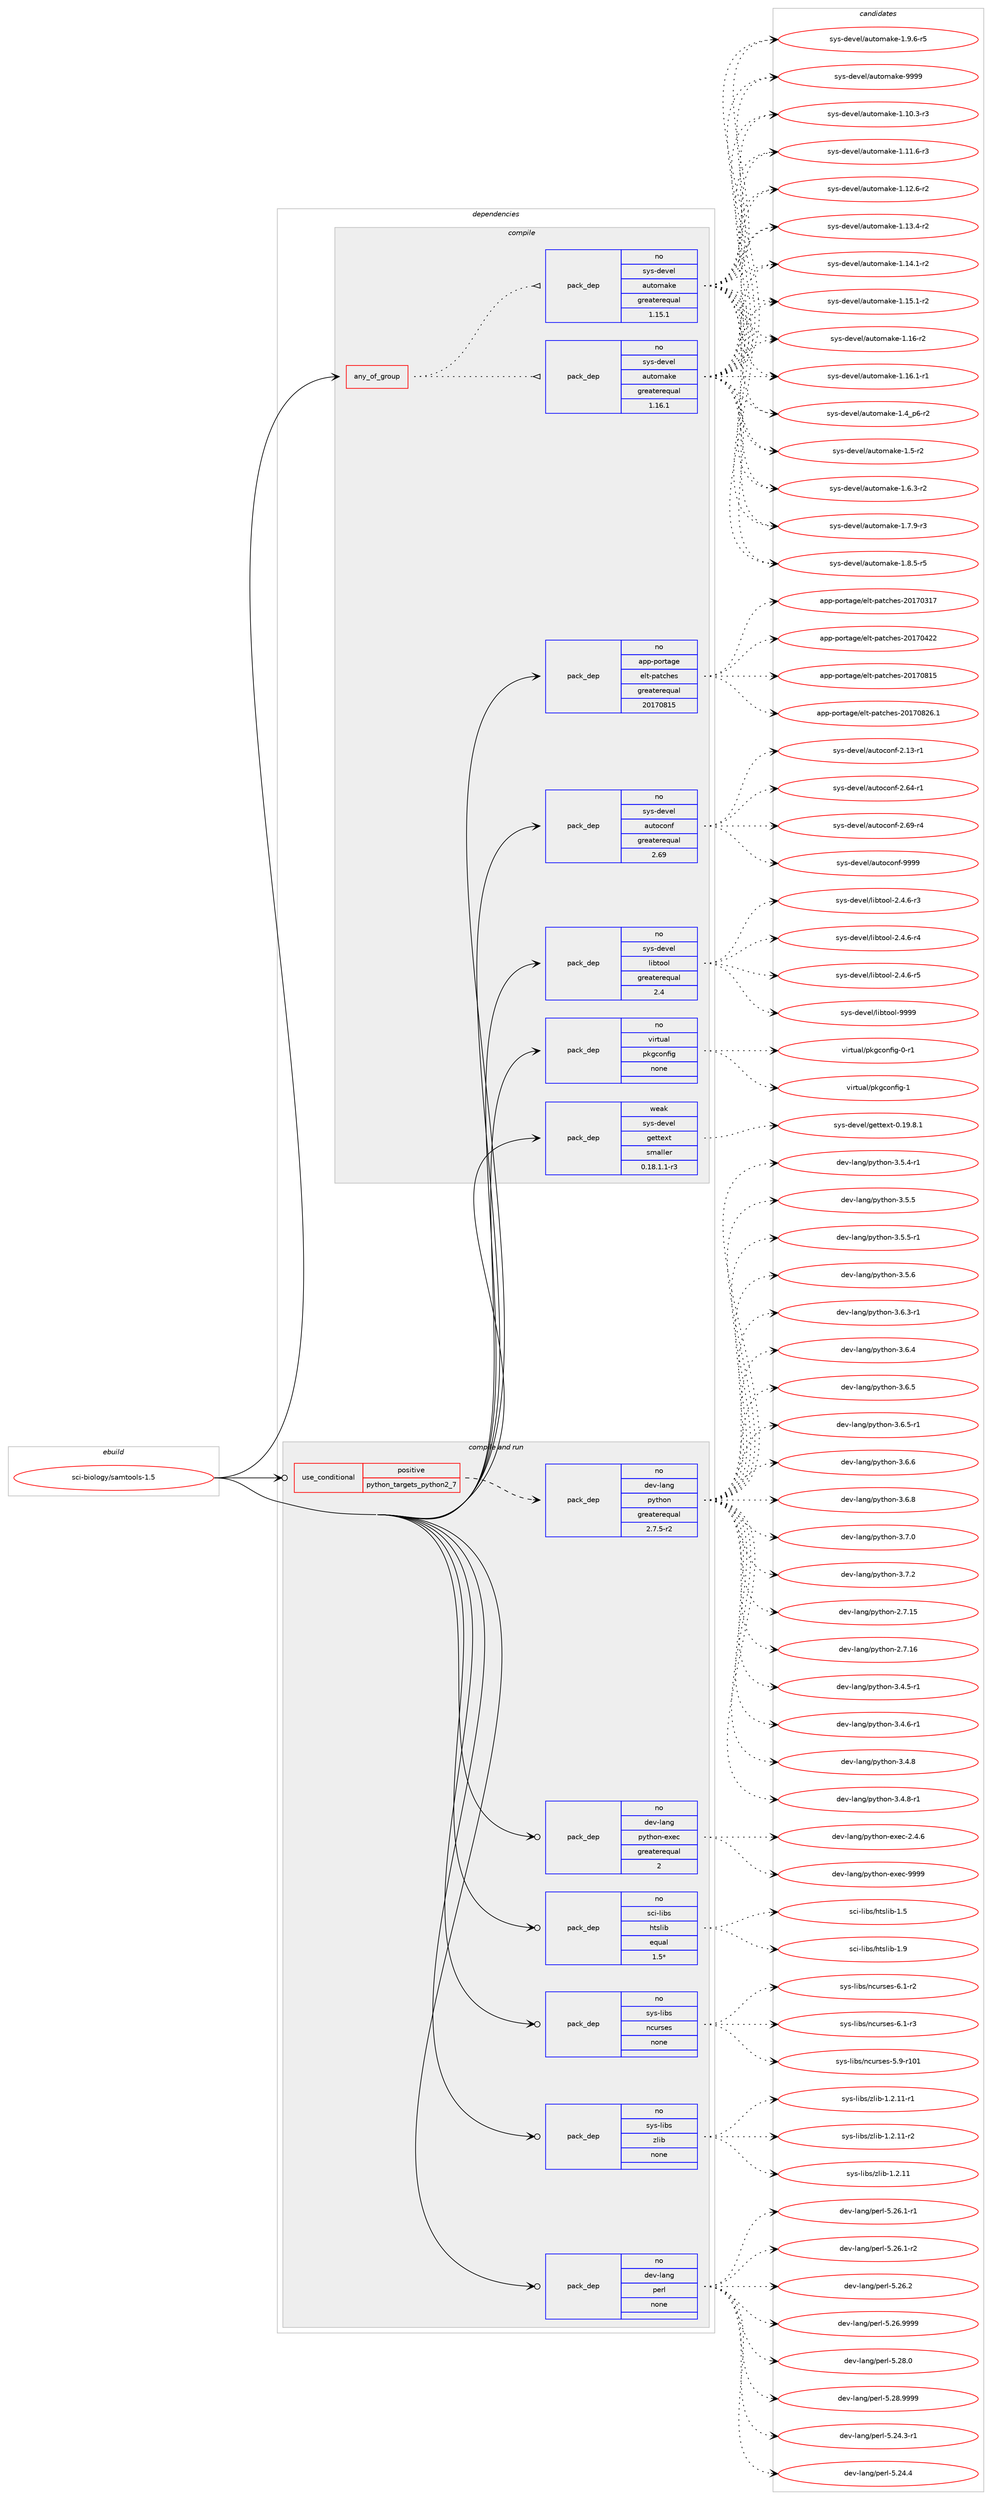digraph prolog {

# *************
# Graph options
# *************

newrank=true;
concentrate=true;
compound=true;
graph [rankdir=LR,fontname=Helvetica,fontsize=10,ranksep=1.5];#, ranksep=2.5, nodesep=0.2];
edge  [arrowhead=vee];
node  [fontname=Helvetica,fontsize=10];

# **********
# The ebuild
# **********

subgraph cluster_leftcol {
color=gray;
rank=same;
label=<<i>ebuild</i>>;
id [label="sci-biology/samtools-1.5", color=red, width=4, href="../sci-biology/samtools-1.5.svg"];
}

# ****************
# The dependencies
# ****************

subgraph cluster_midcol {
color=gray;
label=<<i>dependencies</i>>;
subgraph cluster_compile {
fillcolor="#eeeeee";
style=filled;
label=<<i>compile</i>>;
subgraph any26756 {
dependency1686873 [label=<<TABLE BORDER="0" CELLBORDER="1" CELLSPACING="0" CELLPADDING="4"><TR><TD CELLPADDING="10">any_of_group</TD></TR></TABLE>>, shape=none, color=red];subgraph pack1207087 {
dependency1686874 [label=<<TABLE BORDER="0" CELLBORDER="1" CELLSPACING="0" CELLPADDING="4" WIDTH="220"><TR><TD ROWSPAN="6" CELLPADDING="30">pack_dep</TD></TR><TR><TD WIDTH="110">no</TD></TR><TR><TD>sys-devel</TD></TR><TR><TD>automake</TD></TR><TR><TD>greaterequal</TD></TR><TR><TD>1.16.1</TD></TR></TABLE>>, shape=none, color=blue];
}
dependency1686873:e -> dependency1686874:w [weight=20,style="dotted",arrowhead="oinv"];
subgraph pack1207088 {
dependency1686875 [label=<<TABLE BORDER="0" CELLBORDER="1" CELLSPACING="0" CELLPADDING="4" WIDTH="220"><TR><TD ROWSPAN="6" CELLPADDING="30">pack_dep</TD></TR><TR><TD WIDTH="110">no</TD></TR><TR><TD>sys-devel</TD></TR><TR><TD>automake</TD></TR><TR><TD>greaterequal</TD></TR><TR><TD>1.15.1</TD></TR></TABLE>>, shape=none, color=blue];
}
dependency1686873:e -> dependency1686875:w [weight=20,style="dotted",arrowhead="oinv"];
}
id:e -> dependency1686873:w [weight=20,style="solid",arrowhead="vee"];
subgraph pack1207089 {
dependency1686876 [label=<<TABLE BORDER="0" CELLBORDER="1" CELLSPACING="0" CELLPADDING="4" WIDTH="220"><TR><TD ROWSPAN="6" CELLPADDING="30">pack_dep</TD></TR><TR><TD WIDTH="110">no</TD></TR><TR><TD>app-portage</TD></TR><TR><TD>elt-patches</TD></TR><TR><TD>greaterequal</TD></TR><TR><TD>20170815</TD></TR></TABLE>>, shape=none, color=blue];
}
id:e -> dependency1686876:w [weight=20,style="solid",arrowhead="vee"];
subgraph pack1207090 {
dependency1686877 [label=<<TABLE BORDER="0" CELLBORDER="1" CELLSPACING="0" CELLPADDING="4" WIDTH="220"><TR><TD ROWSPAN="6" CELLPADDING="30">pack_dep</TD></TR><TR><TD WIDTH="110">no</TD></TR><TR><TD>sys-devel</TD></TR><TR><TD>autoconf</TD></TR><TR><TD>greaterequal</TD></TR><TR><TD>2.69</TD></TR></TABLE>>, shape=none, color=blue];
}
id:e -> dependency1686877:w [weight=20,style="solid",arrowhead="vee"];
subgraph pack1207091 {
dependency1686878 [label=<<TABLE BORDER="0" CELLBORDER="1" CELLSPACING="0" CELLPADDING="4" WIDTH="220"><TR><TD ROWSPAN="6" CELLPADDING="30">pack_dep</TD></TR><TR><TD WIDTH="110">no</TD></TR><TR><TD>sys-devel</TD></TR><TR><TD>libtool</TD></TR><TR><TD>greaterequal</TD></TR><TR><TD>2.4</TD></TR></TABLE>>, shape=none, color=blue];
}
id:e -> dependency1686878:w [weight=20,style="solid",arrowhead="vee"];
subgraph pack1207092 {
dependency1686879 [label=<<TABLE BORDER="0" CELLBORDER="1" CELLSPACING="0" CELLPADDING="4" WIDTH="220"><TR><TD ROWSPAN="6" CELLPADDING="30">pack_dep</TD></TR><TR><TD WIDTH="110">no</TD></TR><TR><TD>virtual</TD></TR><TR><TD>pkgconfig</TD></TR><TR><TD>none</TD></TR><TR><TD></TD></TR></TABLE>>, shape=none, color=blue];
}
id:e -> dependency1686879:w [weight=20,style="solid",arrowhead="vee"];
subgraph pack1207093 {
dependency1686880 [label=<<TABLE BORDER="0" CELLBORDER="1" CELLSPACING="0" CELLPADDING="4" WIDTH="220"><TR><TD ROWSPAN="6" CELLPADDING="30">pack_dep</TD></TR><TR><TD WIDTH="110">weak</TD></TR><TR><TD>sys-devel</TD></TR><TR><TD>gettext</TD></TR><TR><TD>smaller</TD></TR><TR><TD>0.18.1.1-r3</TD></TR></TABLE>>, shape=none, color=blue];
}
id:e -> dependency1686880:w [weight=20,style="solid",arrowhead="vee"];
}
subgraph cluster_compileandrun {
fillcolor="#eeeeee";
style=filled;
label=<<i>compile and run</i>>;
subgraph cond452187 {
dependency1686881 [label=<<TABLE BORDER="0" CELLBORDER="1" CELLSPACING="0" CELLPADDING="4"><TR><TD ROWSPAN="3" CELLPADDING="10">use_conditional</TD></TR><TR><TD>positive</TD></TR><TR><TD>python_targets_python2_7</TD></TR></TABLE>>, shape=none, color=red];
subgraph pack1207094 {
dependency1686882 [label=<<TABLE BORDER="0" CELLBORDER="1" CELLSPACING="0" CELLPADDING="4" WIDTH="220"><TR><TD ROWSPAN="6" CELLPADDING="30">pack_dep</TD></TR><TR><TD WIDTH="110">no</TD></TR><TR><TD>dev-lang</TD></TR><TR><TD>python</TD></TR><TR><TD>greaterequal</TD></TR><TR><TD>2.7.5-r2</TD></TR></TABLE>>, shape=none, color=blue];
}
dependency1686881:e -> dependency1686882:w [weight=20,style="dashed",arrowhead="vee"];
}
id:e -> dependency1686881:w [weight=20,style="solid",arrowhead="odotvee"];
subgraph pack1207095 {
dependency1686883 [label=<<TABLE BORDER="0" CELLBORDER="1" CELLSPACING="0" CELLPADDING="4" WIDTH="220"><TR><TD ROWSPAN="6" CELLPADDING="30">pack_dep</TD></TR><TR><TD WIDTH="110">no</TD></TR><TR><TD>dev-lang</TD></TR><TR><TD>perl</TD></TR><TR><TD>none</TD></TR><TR><TD></TD></TR></TABLE>>, shape=none, color=blue];
}
id:e -> dependency1686883:w [weight=20,style="solid",arrowhead="odotvee"];
subgraph pack1207096 {
dependency1686884 [label=<<TABLE BORDER="0" CELLBORDER="1" CELLSPACING="0" CELLPADDING="4" WIDTH="220"><TR><TD ROWSPAN="6" CELLPADDING="30">pack_dep</TD></TR><TR><TD WIDTH="110">no</TD></TR><TR><TD>dev-lang</TD></TR><TR><TD>python-exec</TD></TR><TR><TD>greaterequal</TD></TR><TR><TD>2</TD></TR></TABLE>>, shape=none, color=blue];
}
id:e -> dependency1686884:w [weight=20,style="solid",arrowhead="odotvee"];
subgraph pack1207097 {
dependency1686885 [label=<<TABLE BORDER="0" CELLBORDER="1" CELLSPACING="0" CELLPADDING="4" WIDTH="220"><TR><TD ROWSPAN="6" CELLPADDING="30">pack_dep</TD></TR><TR><TD WIDTH="110">no</TD></TR><TR><TD>sci-libs</TD></TR><TR><TD>htslib</TD></TR><TR><TD>equal</TD></TR><TR><TD>1.5*</TD></TR></TABLE>>, shape=none, color=blue];
}
id:e -> dependency1686885:w [weight=20,style="solid",arrowhead="odotvee"];
subgraph pack1207098 {
dependency1686886 [label=<<TABLE BORDER="0" CELLBORDER="1" CELLSPACING="0" CELLPADDING="4" WIDTH="220"><TR><TD ROWSPAN="6" CELLPADDING="30">pack_dep</TD></TR><TR><TD WIDTH="110">no</TD></TR><TR><TD>sys-libs</TD></TR><TR><TD>ncurses</TD></TR><TR><TD>none</TD></TR><TR><TD></TD></TR></TABLE>>, shape=none, color=blue];
}
id:e -> dependency1686886:w [weight=20,style="solid",arrowhead="odotvee"];
subgraph pack1207099 {
dependency1686887 [label=<<TABLE BORDER="0" CELLBORDER="1" CELLSPACING="0" CELLPADDING="4" WIDTH="220"><TR><TD ROWSPAN="6" CELLPADDING="30">pack_dep</TD></TR><TR><TD WIDTH="110">no</TD></TR><TR><TD>sys-libs</TD></TR><TR><TD>zlib</TD></TR><TR><TD>none</TD></TR><TR><TD></TD></TR></TABLE>>, shape=none, color=blue];
}
id:e -> dependency1686887:w [weight=20,style="solid",arrowhead="odotvee"];
}
subgraph cluster_run {
fillcolor="#eeeeee";
style=filled;
label=<<i>run</i>>;
}
}

# **************
# The candidates
# **************

subgraph cluster_choices {
rank=same;
color=gray;
label=<<i>candidates</i>>;

subgraph choice1207087 {
color=black;
nodesep=1;
choice11512111545100101118101108479711711611110997107101454946494846514511451 [label="sys-devel/automake-1.10.3-r3", color=red, width=4,href="../sys-devel/automake-1.10.3-r3.svg"];
choice11512111545100101118101108479711711611110997107101454946494946544511451 [label="sys-devel/automake-1.11.6-r3", color=red, width=4,href="../sys-devel/automake-1.11.6-r3.svg"];
choice11512111545100101118101108479711711611110997107101454946495046544511450 [label="sys-devel/automake-1.12.6-r2", color=red, width=4,href="../sys-devel/automake-1.12.6-r2.svg"];
choice11512111545100101118101108479711711611110997107101454946495146524511450 [label="sys-devel/automake-1.13.4-r2", color=red, width=4,href="../sys-devel/automake-1.13.4-r2.svg"];
choice11512111545100101118101108479711711611110997107101454946495246494511450 [label="sys-devel/automake-1.14.1-r2", color=red, width=4,href="../sys-devel/automake-1.14.1-r2.svg"];
choice11512111545100101118101108479711711611110997107101454946495346494511450 [label="sys-devel/automake-1.15.1-r2", color=red, width=4,href="../sys-devel/automake-1.15.1-r2.svg"];
choice1151211154510010111810110847971171161111099710710145494649544511450 [label="sys-devel/automake-1.16-r2", color=red, width=4,href="../sys-devel/automake-1.16-r2.svg"];
choice11512111545100101118101108479711711611110997107101454946495446494511449 [label="sys-devel/automake-1.16.1-r1", color=red, width=4,href="../sys-devel/automake-1.16.1-r1.svg"];
choice115121115451001011181011084797117116111109971071014549465295112544511450 [label="sys-devel/automake-1.4_p6-r2", color=red, width=4,href="../sys-devel/automake-1.4_p6-r2.svg"];
choice11512111545100101118101108479711711611110997107101454946534511450 [label="sys-devel/automake-1.5-r2", color=red, width=4,href="../sys-devel/automake-1.5-r2.svg"];
choice115121115451001011181011084797117116111109971071014549465446514511450 [label="sys-devel/automake-1.6.3-r2", color=red, width=4,href="../sys-devel/automake-1.6.3-r2.svg"];
choice115121115451001011181011084797117116111109971071014549465546574511451 [label="sys-devel/automake-1.7.9-r3", color=red, width=4,href="../sys-devel/automake-1.7.9-r3.svg"];
choice115121115451001011181011084797117116111109971071014549465646534511453 [label="sys-devel/automake-1.8.5-r5", color=red, width=4,href="../sys-devel/automake-1.8.5-r5.svg"];
choice115121115451001011181011084797117116111109971071014549465746544511453 [label="sys-devel/automake-1.9.6-r5", color=red, width=4,href="../sys-devel/automake-1.9.6-r5.svg"];
choice115121115451001011181011084797117116111109971071014557575757 [label="sys-devel/automake-9999", color=red, width=4,href="../sys-devel/automake-9999.svg"];
dependency1686874:e -> choice11512111545100101118101108479711711611110997107101454946494846514511451:w [style=dotted,weight="100"];
dependency1686874:e -> choice11512111545100101118101108479711711611110997107101454946494946544511451:w [style=dotted,weight="100"];
dependency1686874:e -> choice11512111545100101118101108479711711611110997107101454946495046544511450:w [style=dotted,weight="100"];
dependency1686874:e -> choice11512111545100101118101108479711711611110997107101454946495146524511450:w [style=dotted,weight="100"];
dependency1686874:e -> choice11512111545100101118101108479711711611110997107101454946495246494511450:w [style=dotted,weight="100"];
dependency1686874:e -> choice11512111545100101118101108479711711611110997107101454946495346494511450:w [style=dotted,weight="100"];
dependency1686874:e -> choice1151211154510010111810110847971171161111099710710145494649544511450:w [style=dotted,weight="100"];
dependency1686874:e -> choice11512111545100101118101108479711711611110997107101454946495446494511449:w [style=dotted,weight="100"];
dependency1686874:e -> choice115121115451001011181011084797117116111109971071014549465295112544511450:w [style=dotted,weight="100"];
dependency1686874:e -> choice11512111545100101118101108479711711611110997107101454946534511450:w [style=dotted,weight="100"];
dependency1686874:e -> choice115121115451001011181011084797117116111109971071014549465446514511450:w [style=dotted,weight="100"];
dependency1686874:e -> choice115121115451001011181011084797117116111109971071014549465546574511451:w [style=dotted,weight="100"];
dependency1686874:e -> choice115121115451001011181011084797117116111109971071014549465646534511453:w [style=dotted,weight="100"];
dependency1686874:e -> choice115121115451001011181011084797117116111109971071014549465746544511453:w [style=dotted,weight="100"];
dependency1686874:e -> choice115121115451001011181011084797117116111109971071014557575757:w [style=dotted,weight="100"];
}
subgraph choice1207088 {
color=black;
nodesep=1;
choice11512111545100101118101108479711711611110997107101454946494846514511451 [label="sys-devel/automake-1.10.3-r3", color=red, width=4,href="../sys-devel/automake-1.10.3-r3.svg"];
choice11512111545100101118101108479711711611110997107101454946494946544511451 [label="sys-devel/automake-1.11.6-r3", color=red, width=4,href="../sys-devel/automake-1.11.6-r3.svg"];
choice11512111545100101118101108479711711611110997107101454946495046544511450 [label="sys-devel/automake-1.12.6-r2", color=red, width=4,href="../sys-devel/automake-1.12.6-r2.svg"];
choice11512111545100101118101108479711711611110997107101454946495146524511450 [label="sys-devel/automake-1.13.4-r2", color=red, width=4,href="../sys-devel/automake-1.13.4-r2.svg"];
choice11512111545100101118101108479711711611110997107101454946495246494511450 [label="sys-devel/automake-1.14.1-r2", color=red, width=4,href="../sys-devel/automake-1.14.1-r2.svg"];
choice11512111545100101118101108479711711611110997107101454946495346494511450 [label="sys-devel/automake-1.15.1-r2", color=red, width=4,href="../sys-devel/automake-1.15.1-r2.svg"];
choice1151211154510010111810110847971171161111099710710145494649544511450 [label="sys-devel/automake-1.16-r2", color=red, width=4,href="../sys-devel/automake-1.16-r2.svg"];
choice11512111545100101118101108479711711611110997107101454946495446494511449 [label="sys-devel/automake-1.16.1-r1", color=red, width=4,href="../sys-devel/automake-1.16.1-r1.svg"];
choice115121115451001011181011084797117116111109971071014549465295112544511450 [label="sys-devel/automake-1.4_p6-r2", color=red, width=4,href="../sys-devel/automake-1.4_p6-r2.svg"];
choice11512111545100101118101108479711711611110997107101454946534511450 [label="sys-devel/automake-1.5-r2", color=red, width=4,href="../sys-devel/automake-1.5-r2.svg"];
choice115121115451001011181011084797117116111109971071014549465446514511450 [label="sys-devel/automake-1.6.3-r2", color=red, width=4,href="../sys-devel/automake-1.6.3-r2.svg"];
choice115121115451001011181011084797117116111109971071014549465546574511451 [label="sys-devel/automake-1.7.9-r3", color=red, width=4,href="../sys-devel/automake-1.7.9-r3.svg"];
choice115121115451001011181011084797117116111109971071014549465646534511453 [label="sys-devel/automake-1.8.5-r5", color=red, width=4,href="../sys-devel/automake-1.8.5-r5.svg"];
choice115121115451001011181011084797117116111109971071014549465746544511453 [label="sys-devel/automake-1.9.6-r5", color=red, width=4,href="../sys-devel/automake-1.9.6-r5.svg"];
choice115121115451001011181011084797117116111109971071014557575757 [label="sys-devel/automake-9999", color=red, width=4,href="../sys-devel/automake-9999.svg"];
dependency1686875:e -> choice11512111545100101118101108479711711611110997107101454946494846514511451:w [style=dotted,weight="100"];
dependency1686875:e -> choice11512111545100101118101108479711711611110997107101454946494946544511451:w [style=dotted,weight="100"];
dependency1686875:e -> choice11512111545100101118101108479711711611110997107101454946495046544511450:w [style=dotted,weight="100"];
dependency1686875:e -> choice11512111545100101118101108479711711611110997107101454946495146524511450:w [style=dotted,weight="100"];
dependency1686875:e -> choice11512111545100101118101108479711711611110997107101454946495246494511450:w [style=dotted,weight="100"];
dependency1686875:e -> choice11512111545100101118101108479711711611110997107101454946495346494511450:w [style=dotted,weight="100"];
dependency1686875:e -> choice1151211154510010111810110847971171161111099710710145494649544511450:w [style=dotted,weight="100"];
dependency1686875:e -> choice11512111545100101118101108479711711611110997107101454946495446494511449:w [style=dotted,weight="100"];
dependency1686875:e -> choice115121115451001011181011084797117116111109971071014549465295112544511450:w [style=dotted,weight="100"];
dependency1686875:e -> choice11512111545100101118101108479711711611110997107101454946534511450:w [style=dotted,weight="100"];
dependency1686875:e -> choice115121115451001011181011084797117116111109971071014549465446514511450:w [style=dotted,weight="100"];
dependency1686875:e -> choice115121115451001011181011084797117116111109971071014549465546574511451:w [style=dotted,weight="100"];
dependency1686875:e -> choice115121115451001011181011084797117116111109971071014549465646534511453:w [style=dotted,weight="100"];
dependency1686875:e -> choice115121115451001011181011084797117116111109971071014549465746544511453:w [style=dotted,weight="100"];
dependency1686875:e -> choice115121115451001011181011084797117116111109971071014557575757:w [style=dotted,weight="100"];
}
subgraph choice1207089 {
color=black;
nodesep=1;
choice97112112451121111141169710310147101108116451129711699104101115455048495548514955 [label="app-portage/elt-patches-20170317", color=red, width=4,href="../app-portage/elt-patches-20170317.svg"];
choice97112112451121111141169710310147101108116451129711699104101115455048495548525050 [label="app-portage/elt-patches-20170422", color=red, width=4,href="../app-portage/elt-patches-20170422.svg"];
choice97112112451121111141169710310147101108116451129711699104101115455048495548564953 [label="app-portage/elt-patches-20170815", color=red, width=4,href="../app-portage/elt-patches-20170815.svg"];
choice971121124511211111411697103101471011081164511297116991041011154550484955485650544649 [label="app-portage/elt-patches-20170826.1", color=red, width=4,href="../app-portage/elt-patches-20170826.1.svg"];
dependency1686876:e -> choice97112112451121111141169710310147101108116451129711699104101115455048495548514955:w [style=dotted,weight="100"];
dependency1686876:e -> choice97112112451121111141169710310147101108116451129711699104101115455048495548525050:w [style=dotted,weight="100"];
dependency1686876:e -> choice97112112451121111141169710310147101108116451129711699104101115455048495548564953:w [style=dotted,weight="100"];
dependency1686876:e -> choice971121124511211111411697103101471011081164511297116991041011154550484955485650544649:w [style=dotted,weight="100"];
}
subgraph choice1207090 {
color=black;
nodesep=1;
choice1151211154510010111810110847971171161119911111010245504649514511449 [label="sys-devel/autoconf-2.13-r1", color=red, width=4,href="../sys-devel/autoconf-2.13-r1.svg"];
choice1151211154510010111810110847971171161119911111010245504654524511449 [label="sys-devel/autoconf-2.64-r1", color=red, width=4,href="../sys-devel/autoconf-2.64-r1.svg"];
choice1151211154510010111810110847971171161119911111010245504654574511452 [label="sys-devel/autoconf-2.69-r4", color=red, width=4,href="../sys-devel/autoconf-2.69-r4.svg"];
choice115121115451001011181011084797117116111991111101024557575757 [label="sys-devel/autoconf-9999", color=red, width=4,href="../sys-devel/autoconf-9999.svg"];
dependency1686877:e -> choice1151211154510010111810110847971171161119911111010245504649514511449:w [style=dotted,weight="100"];
dependency1686877:e -> choice1151211154510010111810110847971171161119911111010245504654524511449:w [style=dotted,weight="100"];
dependency1686877:e -> choice1151211154510010111810110847971171161119911111010245504654574511452:w [style=dotted,weight="100"];
dependency1686877:e -> choice115121115451001011181011084797117116111991111101024557575757:w [style=dotted,weight="100"];
}
subgraph choice1207091 {
color=black;
nodesep=1;
choice1151211154510010111810110847108105981161111111084550465246544511451 [label="sys-devel/libtool-2.4.6-r3", color=red, width=4,href="../sys-devel/libtool-2.4.6-r3.svg"];
choice1151211154510010111810110847108105981161111111084550465246544511452 [label="sys-devel/libtool-2.4.6-r4", color=red, width=4,href="../sys-devel/libtool-2.4.6-r4.svg"];
choice1151211154510010111810110847108105981161111111084550465246544511453 [label="sys-devel/libtool-2.4.6-r5", color=red, width=4,href="../sys-devel/libtool-2.4.6-r5.svg"];
choice1151211154510010111810110847108105981161111111084557575757 [label="sys-devel/libtool-9999", color=red, width=4,href="../sys-devel/libtool-9999.svg"];
dependency1686878:e -> choice1151211154510010111810110847108105981161111111084550465246544511451:w [style=dotted,weight="100"];
dependency1686878:e -> choice1151211154510010111810110847108105981161111111084550465246544511452:w [style=dotted,weight="100"];
dependency1686878:e -> choice1151211154510010111810110847108105981161111111084550465246544511453:w [style=dotted,weight="100"];
dependency1686878:e -> choice1151211154510010111810110847108105981161111111084557575757:w [style=dotted,weight="100"];
}
subgraph choice1207092 {
color=black;
nodesep=1;
choice11810511411611797108471121071039911111010210510345484511449 [label="virtual/pkgconfig-0-r1", color=red, width=4,href="../virtual/pkgconfig-0-r1.svg"];
choice1181051141161179710847112107103991111101021051034549 [label="virtual/pkgconfig-1", color=red, width=4,href="../virtual/pkgconfig-1.svg"];
dependency1686879:e -> choice11810511411611797108471121071039911111010210510345484511449:w [style=dotted,weight="100"];
dependency1686879:e -> choice1181051141161179710847112107103991111101021051034549:w [style=dotted,weight="100"];
}
subgraph choice1207093 {
color=black;
nodesep=1;
choice1151211154510010111810110847103101116116101120116454846495746564649 [label="sys-devel/gettext-0.19.8.1", color=red, width=4,href="../sys-devel/gettext-0.19.8.1.svg"];
dependency1686880:e -> choice1151211154510010111810110847103101116116101120116454846495746564649:w [style=dotted,weight="100"];
}
subgraph choice1207094 {
color=black;
nodesep=1;
choice10010111845108971101034711212111610411111045504655464953 [label="dev-lang/python-2.7.15", color=red, width=4,href="../dev-lang/python-2.7.15.svg"];
choice10010111845108971101034711212111610411111045504655464954 [label="dev-lang/python-2.7.16", color=red, width=4,href="../dev-lang/python-2.7.16.svg"];
choice1001011184510897110103471121211161041111104551465246534511449 [label="dev-lang/python-3.4.5-r1", color=red, width=4,href="../dev-lang/python-3.4.5-r1.svg"];
choice1001011184510897110103471121211161041111104551465246544511449 [label="dev-lang/python-3.4.6-r1", color=red, width=4,href="../dev-lang/python-3.4.6-r1.svg"];
choice100101118451089711010347112121116104111110455146524656 [label="dev-lang/python-3.4.8", color=red, width=4,href="../dev-lang/python-3.4.8.svg"];
choice1001011184510897110103471121211161041111104551465246564511449 [label="dev-lang/python-3.4.8-r1", color=red, width=4,href="../dev-lang/python-3.4.8-r1.svg"];
choice1001011184510897110103471121211161041111104551465346524511449 [label="dev-lang/python-3.5.4-r1", color=red, width=4,href="../dev-lang/python-3.5.4-r1.svg"];
choice100101118451089711010347112121116104111110455146534653 [label="dev-lang/python-3.5.5", color=red, width=4,href="../dev-lang/python-3.5.5.svg"];
choice1001011184510897110103471121211161041111104551465346534511449 [label="dev-lang/python-3.5.5-r1", color=red, width=4,href="../dev-lang/python-3.5.5-r1.svg"];
choice100101118451089711010347112121116104111110455146534654 [label="dev-lang/python-3.5.6", color=red, width=4,href="../dev-lang/python-3.5.6.svg"];
choice1001011184510897110103471121211161041111104551465446514511449 [label="dev-lang/python-3.6.3-r1", color=red, width=4,href="../dev-lang/python-3.6.3-r1.svg"];
choice100101118451089711010347112121116104111110455146544652 [label="dev-lang/python-3.6.4", color=red, width=4,href="../dev-lang/python-3.6.4.svg"];
choice100101118451089711010347112121116104111110455146544653 [label="dev-lang/python-3.6.5", color=red, width=4,href="../dev-lang/python-3.6.5.svg"];
choice1001011184510897110103471121211161041111104551465446534511449 [label="dev-lang/python-3.6.5-r1", color=red, width=4,href="../dev-lang/python-3.6.5-r1.svg"];
choice100101118451089711010347112121116104111110455146544654 [label="dev-lang/python-3.6.6", color=red, width=4,href="../dev-lang/python-3.6.6.svg"];
choice100101118451089711010347112121116104111110455146544656 [label="dev-lang/python-3.6.8", color=red, width=4,href="../dev-lang/python-3.6.8.svg"];
choice100101118451089711010347112121116104111110455146554648 [label="dev-lang/python-3.7.0", color=red, width=4,href="../dev-lang/python-3.7.0.svg"];
choice100101118451089711010347112121116104111110455146554650 [label="dev-lang/python-3.7.2", color=red, width=4,href="../dev-lang/python-3.7.2.svg"];
dependency1686882:e -> choice10010111845108971101034711212111610411111045504655464953:w [style=dotted,weight="100"];
dependency1686882:e -> choice10010111845108971101034711212111610411111045504655464954:w [style=dotted,weight="100"];
dependency1686882:e -> choice1001011184510897110103471121211161041111104551465246534511449:w [style=dotted,weight="100"];
dependency1686882:e -> choice1001011184510897110103471121211161041111104551465246544511449:w [style=dotted,weight="100"];
dependency1686882:e -> choice100101118451089711010347112121116104111110455146524656:w [style=dotted,weight="100"];
dependency1686882:e -> choice1001011184510897110103471121211161041111104551465246564511449:w [style=dotted,weight="100"];
dependency1686882:e -> choice1001011184510897110103471121211161041111104551465346524511449:w [style=dotted,weight="100"];
dependency1686882:e -> choice100101118451089711010347112121116104111110455146534653:w [style=dotted,weight="100"];
dependency1686882:e -> choice1001011184510897110103471121211161041111104551465346534511449:w [style=dotted,weight="100"];
dependency1686882:e -> choice100101118451089711010347112121116104111110455146534654:w [style=dotted,weight="100"];
dependency1686882:e -> choice1001011184510897110103471121211161041111104551465446514511449:w [style=dotted,weight="100"];
dependency1686882:e -> choice100101118451089711010347112121116104111110455146544652:w [style=dotted,weight="100"];
dependency1686882:e -> choice100101118451089711010347112121116104111110455146544653:w [style=dotted,weight="100"];
dependency1686882:e -> choice1001011184510897110103471121211161041111104551465446534511449:w [style=dotted,weight="100"];
dependency1686882:e -> choice100101118451089711010347112121116104111110455146544654:w [style=dotted,weight="100"];
dependency1686882:e -> choice100101118451089711010347112121116104111110455146544656:w [style=dotted,weight="100"];
dependency1686882:e -> choice100101118451089711010347112121116104111110455146554648:w [style=dotted,weight="100"];
dependency1686882:e -> choice100101118451089711010347112121116104111110455146554650:w [style=dotted,weight="100"];
}
subgraph choice1207095 {
color=black;
nodesep=1;
choice100101118451089711010347112101114108455346505246514511449 [label="dev-lang/perl-5.24.3-r1", color=red, width=4,href="../dev-lang/perl-5.24.3-r1.svg"];
choice10010111845108971101034711210111410845534650524652 [label="dev-lang/perl-5.24.4", color=red, width=4,href="../dev-lang/perl-5.24.4.svg"];
choice100101118451089711010347112101114108455346505446494511449 [label="dev-lang/perl-5.26.1-r1", color=red, width=4,href="../dev-lang/perl-5.26.1-r1.svg"];
choice100101118451089711010347112101114108455346505446494511450 [label="dev-lang/perl-5.26.1-r2", color=red, width=4,href="../dev-lang/perl-5.26.1-r2.svg"];
choice10010111845108971101034711210111410845534650544650 [label="dev-lang/perl-5.26.2", color=red, width=4,href="../dev-lang/perl-5.26.2.svg"];
choice10010111845108971101034711210111410845534650544657575757 [label="dev-lang/perl-5.26.9999", color=red, width=4,href="../dev-lang/perl-5.26.9999.svg"];
choice10010111845108971101034711210111410845534650564648 [label="dev-lang/perl-5.28.0", color=red, width=4,href="../dev-lang/perl-5.28.0.svg"];
choice10010111845108971101034711210111410845534650564657575757 [label="dev-lang/perl-5.28.9999", color=red, width=4,href="../dev-lang/perl-5.28.9999.svg"];
dependency1686883:e -> choice100101118451089711010347112101114108455346505246514511449:w [style=dotted,weight="100"];
dependency1686883:e -> choice10010111845108971101034711210111410845534650524652:w [style=dotted,weight="100"];
dependency1686883:e -> choice100101118451089711010347112101114108455346505446494511449:w [style=dotted,weight="100"];
dependency1686883:e -> choice100101118451089711010347112101114108455346505446494511450:w [style=dotted,weight="100"];
dependency1686883:e -> choice10010111845108971101034711210111410845534650544650:w [style=dotted,weight="100"];
dependency1686883:e -> choice10010111845108971101034711210111410845534650544657575757:w [style=dotted,weight="100"];
dependency1686883:e -> choice10010111845108971101034711210111410845534650564648:w [style=dotted,weight="100"];
dependency1686883:e -> choice10010111845108971101034711210111410845534650564657575757:w [style=dotted,weight="100"];
}
subgraph choice1207096 {
color=black;
nodesep=1;
choice1001011184510897110103471121211161041111104510112010199455046524654 [label="dev-lang/python-exec-2.4.6", color=red, width=4,href="../dev-lang/python-exec-2.4.6.svg"];
choice10010111845108971101034711212111610411111045101120101994557575757 [label="dev-lang/python-exec-9999", color=red, width=4,href="../dev-lang/python-exec-9999.svg"];
dependency1686884:e -> choice1001011184510897110103471121211161041111104510112010199455046524654:w [style=dotted,weight="100"];
dependency1686884:e -> choice10010111845108971101034711212111610411111045101120101994557575757:w [style=dotted,weight="100"];
}
subgraph choice1207097 {
color=black;
nodesep=1;
choice115991054510810598115471041161151081059845494653 [label="sci-libs/htslib-1.5", color=red, width=4,href="../sci-libs/htslib-1.5.svg"];
choice115991054510810598115471041161151081059845494657 [label="sci-libs/htslib-1.9", color=red, width=4,href="../sci-libs/htslib-1.9.svg"];
dependency1686885:e -> choice115991054510810598115471041161151081059845494653:w [style=dotted,weight="100"];
dependency1686885:e -> choice115991054510810598115471041161151081059845494657:w [style=dotted,weight="100"];
}
subgraph choice1207098 {
color=black;
nodesep=1;
choice115121115451081059811547110991171141151011154553465745114494849 [label="sys-libs/ncurses-5.9-r101", color=red, width=4,href="../sys-libs/ncurses-5.9-r101.svg"];
choice11512111545108105981154711099117114115101115455446494511450 [label="sys-libs/ncurses-6.1-r2", color=red, width=4,href="../sys-libs/ncurses-6.1-r2.svg"];
choice11512111545108105981154711099117114115101115455446494511451 [label="sys-libs/ncurses-6.1-r3", color=red, width=4,href="../sys-libs/ncurses-6.1-r3.svg"];
dependency1686886:e -> choice115121115451081059811547110991171141151011154553465745114494849:w [style=dotted,weight="100"];
dependency1686886:e -> choice11512111545108105981154711099117114115101115455446494511450:w [style=dotted,weight="100"];
dependency1686886:e -> choice11512111545108105981154711099117114115101115455446494511451:w [style=dotted,weight="100"];
}
subgraph choice1207099 {
color=black;
nodesep=1;
choice1151211154510810598115471221081059845494650464949 [label="sys-libs/zlib-1.2.11", color=red, width=4,href="../sys-libs/zlib-1.2.11.svg"];
choice11512111545108105981154712210810598454946504649494511449 [label="sys-libs/zlib-1.2.11-r1", color=red, width=4,href="../sys-libs/zlib-1.2.11-r1.svg"];
choice11512111545108105981154712210810598454946504649494511450 [label="sys-libs/zlib-1.2.11-r2", color=red, width=4,href="../sys-libs/zlib-1.2.11-r2.svg"];
dependency1686887:e -> choice1151211154510810598115471221081059845494650464949:w [style=dotted,weight="100"];
dependency1686887:e -> choice11512111545108105981154712210810598454946504649494511449:w [style=dotted,weight="100"];
dependency1686887:e -> choice11512111545108105981154712210810598454946504649494511450:w [style=dotted,weight="100"];
}
}

}
